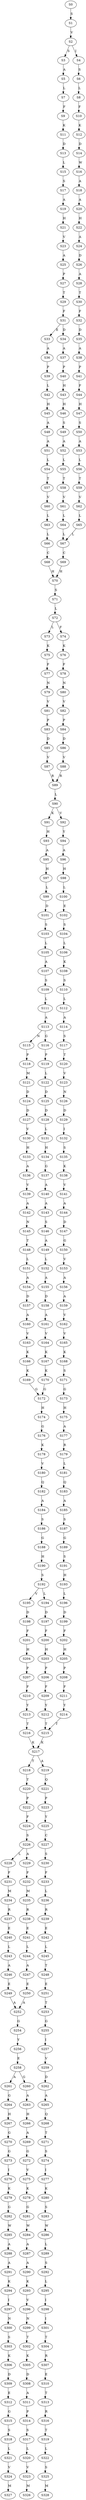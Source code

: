 strict digraph  {
	S0 -> S1 [ label = S ];
	S1 -> S2 [ label = V ];
	S2 -> S3 [ label = S ];
	S2 -> S4 [ label = I ];
	S3 -> S5 [ label = A ];
	S4 -> S6 [ label = S ];
	S5 -> S7 [ label = L ];
	S6 -> S8 [ label = L ];
	S7 -> S9 [ label = F ];
	S8 -> S10 [ label = F ];
	S9 -> S11 [ label = K ];
	S10 -> S12 [ label = K ];
	S11 -> S13 [ label = D ];
	S12 -> S14 [ label = D ];
	S13 -> S15 [ label = L ];
	S14 -> S16 [ label = W ];
	S15 -> S17 [ label = S ];
	S16 -> S18 [ label = A ];
	S17 -> S19 [ label = A ];
	S18 -> S20 [ label = A ];
	S19 -> S21 [ label = H ];
	S20 -> S22 [ label = H ];
	S21 -> S23 [ label = V ];
	S22 -> S24 [ label = A ];
	S23 -> S25 [ label = A ];
	S24 -> S26 [ label = D ];
	S25 -> S27 [ label = P ];
	S26 -> S28 [ label = A ];
	S27 -> S29 [ label = T ];
	S28 -> S30 [ label = T ];
	S29 -> S31 [ label = F ];
	S30 -> S32 [ label = F ];
	S31 -> S33 [ label = E ];
	S31 -> S34 [ label = D ];
	S32 -> S35 [ label = D ];
	S33 -> S36 [ label = A ];
	S34 -> S37 [ label = A ];
	S35 -> S38 [ label = A ];
	S36 -> S39 [ label = P ];
	S37 -> S40 [ label = P ];
	S38 -> S41 [ label = P ];
	S39 -> S42 [ label = L ];
	S40 -> S43 [ label = H ];
	S41 -> S44 [ label = F ];
	S42 -> S45 [ label = H ];
	S43 -> S46 [ label = H ];
	S44 -> S47 [ label = H ];
	S45 -> S48 [ label = A ];
	S46 -> S49 [ label = S ];
	S47 -> S50 [ label = S ];
	S48 -> S51 [ label = A ];
	S49 -> S52 [ label = A ];
	S50 -> S53 [ label = A ];
	S51 -> S54 [ label = L ];
	S52 -> S55 [ label = L ];
	S53 -> S56 [ label = L ];
	S54 -> S57 [ label = T ];
	S55 -> S58 [ label = T ];
	S56 -> S59 [ label = T ];
	S57 -> S60 [ label = V ];
	S58 -> S61 [ label = V ];
	S59 -> S62 [ label = V ];
	S60 -> S63 [ label = L ];
	S61 -> S64 [ label = L ];
	S62 -> S65 [ label = L ];
	S63 -> S66 [ label = L ];
	S64 -> S67 [ label = L ];
	S65 -> S67 [ label = L ];
	S66 -> S68 [ label = C ];
	S67 -> S69 [ label = C ];
	S68 -> S70 [ label = H ];
	S69 -> S70 [ label = H ];
	S70 -> S71 [ label = S ];
	S71 -> S72 [ label = L ];
	S72 -> S73 [ label = L ];
	S72 -> S74 [ label = F ];
	S73 -> S75 [ label = K ];
	S74 -> S76 [ label = K ];
	S75 -> S77 [ label = F ];
	S76 -> S78 [ label = F ];
	S77 -> S79 [ label = N ];
	S78 -> S80 [ label = N ];
	S79 -> S81 [ label = V ];
	S80 -> S82 [ label = V ];
	S81 -> S83 [ label = P ];
	S82 -> S84 [ label = P ];
	S83 -> S85 [ label = D ];
	S84 -> S86 [ label = D ];
	S85 -> S87 [ label = V ];
	S86 -> S88 [ label = V ];
	S87 -> S89 [ label = R ];
	S88 -> S89 [ label = R ];
	S89 -> S90 [ label = L ];
	S90 -> S91 [ label = K ];
	S90 -> S92 [ label = V ];
	S91 -> S93 [ label = H ];
	S92 -> S94 [ label = Y ];
	S93 -> S95 [ label = A ];
	S94 -> S96 [ label = A ];
	S95 -> S97 [ label = H ];
	S96 -> S98 [ label = H ];
	S97 -> S99 [ label = L ];
	S98 -> S100 [ label = L ];
	S99 -> S101 [ label = D ];
	S100 -> S102 [ label = E ];
	S101 -> S103 [ label = S ];
	S102 -> S104 [ label = S ];
	S103 -> S105 [ label = L ];
	S104 -> S106 [ label = L ];
	S105 -> S107 [ label = A ];
	S106 -> S108 [ label = K ];
	S107 -> S109 [ label = S ];
	S108 -> S110 [ label = S ];
	S109 -> S111 [ label = L ];
	S110 -> S112 [ label = L ];
	S111 -> S113 [ label = A ];
	S112 -> S114 [ label = A ];
	S113 -> S115 [ label = N ];
	S113 -> S116 [ label = G ];
	S114 -> S117 [ label = S ];
	S115 -> S118 [ label = P ];
	S116 -> S119 [ label = P ];
	S117 -> S120 [ label = T ];
	S118 -> S121 [ label = M ];
	S119 -> S122 [ label = L ];
	S120 -> S123 [ label = V ];
	S121 -> S124 [ label = D ];
	S122 -> S125 [ label = D ];
	S123 -> S126 [ label = N ];
	S124 -> S127 [ label = D ];
	S125 -> S128 [ label = D ];
	S126 -> S129 [ label = D ];
	S127 -> S130 [ label = V ];
	S128 -> S131 [ label = L ];
	S129 -> S132 [ label = I ];
	S130 -> S133 [ label = H ];
	S131 -> S134 [ label = H ];
	S132 -> S135 [ label = S ];
	S133 -> S136 [ label = A ];
	S134 -> S137 [ label = G ];
	S135 -> S138 [ label = K ];
	S136 -> S139 [ label = V ];
	S137 -> S140 [ label = A ];
	S138 -> S141 [ label = V ];
	S139 -> S142 [ label = A ];
	S140 -> S143 [ label = A ];
	S141 -> S144 [ label = A ];
	S142 -> S145 [ label = N ];
	S143 -> S146 [ label = S ];
	S144 -> S147 [ label = D ];
	S145 -> S148 [ label = T ];
	S146 -> S149 [ label = A ];
	S147 -> S150 [ label = G ];
	S148 -> S151 [ label = L ];
	S149 -> S152 [ label = L ];
	S150 -> S153 [ label = V ];
	S151 -> S154 [ label = A ];
	S152 -> S155 [ label = A ];
	S153 -> S156 [ label = A ];
	S154 -> S157 [ label = D ];
	S155 -> S158 [ label = D ];
	S156 -> S159 [ label = A ];
	S157 -> S160 [ label = A ];
	S158 -> S161 [ label = A ];
	S159 -> S162 [ label = V ];
	S160 -> S163 [ label = V ];
	S161 -> S164 [ label = V ];
	S162 -> S165 [ label = V ];
	S163 -> S166 [ label = K ];
	S164 -> S167 [ label = K ];
	S165 -> S168 [ label = K ];
	S166 -> S169 [ label = K ];
	S167 -> S170 [ label = K ];
	S168 -> S171 [ label = S ];
	S169 -> S172 [ label = G ];
	S170 -> S172 [ label = G ];
	S171 -> S173 [ label = G ];
	S172 -> S174 [ label = H ];
	S173 -> S175 [ label = H ];
	S174 -> S176 [ label = G ];
	S175 -> S177 [ label = A ];
	S176 -> S178 [ label = K ];
	S177 -> S179 [ label = R ];
	S178 -> S180 [ label = V ];
	S179 -> S181 [ label = L ];
	S180 -> S182 [ label = Q ];
	S181 -> S183 [ label = Q ];
	S182 -> S184 [ label = A ];
	S183 -> S185 [ label = A ];
	S184 -> S186 [ label = S ];
	S185 -> S187 [ label = S ];
	S186 -> S188 [ label = G ];
	S187 -> S189 [ label = G ];
	S188 -> S190 [ label = H ];
	S189 -> S191 [ label = S ];
	S190 -> S192 [ label = S ];
	S191 -> S193 [ label = H ];
	S192 -> S194 [ label = L ];
	S192 -> S195 [ label = V ];
	S193 -> S196 [ label = L ];
	S194 -> S197 [ label = D ];
	S195 -> S198 [ label = D ];
	S196 -> S199 [ label = D ];
	S197 -> S200 [ label = F ];
	S198 -> S201 [ label = F ];
	S199 -> S202 [ label = F ];
	S200 -> S203 [ label = H ];
	S201 -> S204 [ label = H ];
	S202 -> S205 [ label = H ];
	S203 -> S206 [ label = P ];
	S204 -> S207 [ label = P ];
	S205 -> S208 [ label = P ];
	S206 -> S209 [ label = F ];
	S207 -> S210 [ label = F ];
	S208 -> S211 [ label = F ];
	S209 -> S212 [ label = Y ];
	S210 -> S213 [ label = Y ];
	S211 -> S214 [ label = Y ];
	S212 -> S215 [ label = T ];
	S213 -> S216 [ label = T ];
	S214 -> S215 [ label = T ];
	S215 -> S217 [ label = K ];
	S216 -> S217 [ label = K ];
	S217 -> S218 [ label = T ];
	S217 -> S219 [ label = A ];
	S218 -> S220 [ label = T ];
	S219 -> S221 [ label = Q ];
	S220 -> S222 [ label = P ];
	S221 -> S223 [ label = P ];
	S222 -> S224 [ label = F ];
	S223 -> S225 [ label = Y ];
	S224 -> S226 [ label = S ];
	S225 -> S227 [ label = C ];
	S226 -> S228 [ label = L ];
	S226 -> S229 [ label = A ];
	S227 -> S230 [ label = S ];
	S228 -> S231 [ label = F ];
	S229 -> S232 [ label = F ];
	S230 -> S233 [ label = F ];
	S231 -> S234 [ label = M ];
	S232 -> S235 [ label = M ];
	S233 -> S236 [ label = L ];
	S234 -> S237 [ label = R ];
	S235 -> S238 [ label = R ];
	S236 -> S239 [ label = R ];
	S237 -> S240 [ label = E ];
	S238 -> S241 [ label = E ];
	S239 -> S242 [ label = E ];
	S240 -> S243 [ label = L ];
	S241 -> S244 [ label = L ];
	S242 -> S245 [ label = L ];
	S243 -> S246 [ label = A ];
	S244 -> S247 [ label = A ];
	S245 -> S248 [ label = T ];
	S246 -> S249 [ label = E ];
	S247 -> S250 [ label = E ];
	S248 -> S251 [ label = E ];
	S249 -> S252 [ label = A ];
	S250 -> S252 [ label = A ];
	S251 -> S253 [ label = T ];
	S252 -> S254 [ label = G ];
	S253 -> S255 [ label = G ];
	S254 -> S256 [ label = Y ];
	S255 -> S257 [ label = I ];
	S256 -> S258 [ label = E ];
	S257 -> S259 [ label = V ];
	S258 -> S260 [ label = G ];
	S258 -> S261 [ label = A ];
	S259 -> S262 [ label = D ];
	S260 -> S263 [ label = A ];
	S261 -> S264 [ label = G ];
	S262 -> S265 [ label = A ];
	S263 -> S266 [ label = H ];
	S264 -> S267 [ label = H ];
	S265 -> S268 [ label = Q ];
	S266 -> S269 [ label = A ];
	S267 -> S270 [ label = G ];
	S268 -> S271 [ label = T ];
	S269 -> S272 [ label = G ];
	S270 -> S273 [ label = G ];
	S271 -> S274 [ label = S ];
	S272 -> S275 [ label = V ];
	S273 -> S276 [ label = I ];
	S274 -> S277 [ label = I ];
	S275 -> S278 [ label = K ];
	S276 -> S279 [ label = K ];
	S277 -> S280 [ label = K ];
	S278 -> S281 [ label = G ];
	S279 -> S282 [ label = G ];
	S280 -> S283 [ label = S ];
	S281 -> S284 [ label = W ];
	S282 -> S285 [ label = W ];
	S283 -> S286 [ label = W ];
	S284 -> S287 [ label = A ];
	S285 -> S288 [ label = A ];
	S286 -> S289 [ label = L ];
	S287 -> S290 [ label = A ];
	S288 -> S291 [ label = A ];
	S289 -> S292 [ label = S ];
	S290 -> S293 [ label = K ];
	S291 -> S294 [ label = K ];
	S292 -> S295 [ label = L ];
	S293 -> S296 [ label = V ];
	S294 -> S297 [ label = I ];
	S295 -> S298 [ label = I ];
	S296 -> S299 [ label = N ];
	S297 -> S300 [ label = N ];
	S298 -> S301 [ label = I ];
	S299 -> S302 [ label = T ];
	S300 -> S303 [ label = S ];
	S301 -> S304 [ label = T ];
	S302 -> S305 [ label = K ];
	S303 -> S306 [ label = K ];
	S304 -> S307 [ label = R ];
	S305 -> S308 [ label = D ];
	S306 -> S309 [ label = D ];
	S307 -> S310 [ label = E ];
	S308 -> S311 [ label = A ];
	S309 -> S312 [ label = E ];
	S310 -> S313 [ label = T ];
	S311 -> S314 [ label = P ];
	S312 -> S315 [ label = G ];
	S313 -> S316 [ label = R ];
	S314 -> S317 [ label = S ];
	S315 -> S318 [ label = S ];
	S316 -> S319 [ label = T ];
	S317 -> S320 [ label = L ];
	S318 -> S321 [ label = L ];
	S319 -> S322 [ label = L ];
	S320 -> S323 [ label = V ];
	S321 -> S324 [ label = V ];
	S322 -> S325 [ label = S ];
	S323 -> S326 [ label = M ];
	S324 -> S327 [ label = M ];
	S325 -> S328 [ label = M ];
}
